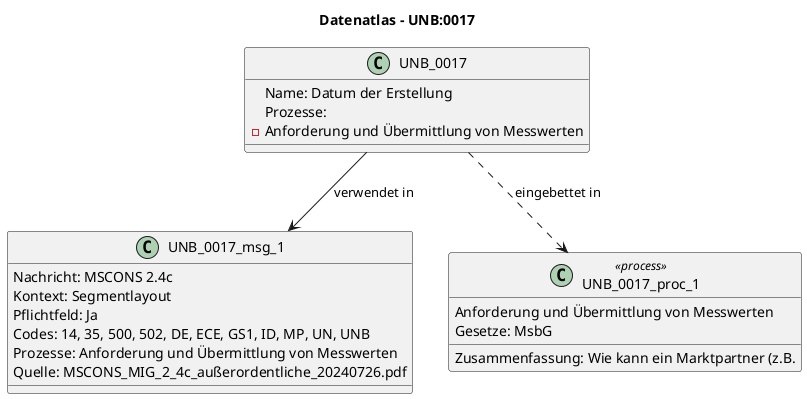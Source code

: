 @startuml
title Datenatlas – UNB:0017
class UNB_0017 {
  Name: Datum der Erstellung
  Prozesse:
    - Anforderung und Übermittlung von Messwerten
}
class UNB_0017_msg_1 {
  Nachricht: MSCONS 2.4c
  Kontext: Segmentlayout
  Pflichtfeld: Ja
  Codes: 14, 35, 500, 502, DE, ECE, GS1, ID, MP, UN, UNB
  Prozesse: Anforderung und Übermittlung von Messwerten
  Quelle: MSCONS_MIG_2_4c_außerordentliche_20240726.pdf
}
UNB_0017 --> UNB_0017_msg_1 : verwendet in
class UNB_0017_proc_1 <<process>> {
  Anforderung und Übermittlung von Messwerten
  Gesetze: MsbG
  Zusammenfassung: Wie kann ein Marktpartner (z.B.
}
UNB_0017 ..> UNB_0017_proc_1 : eingebettet in
@enduml